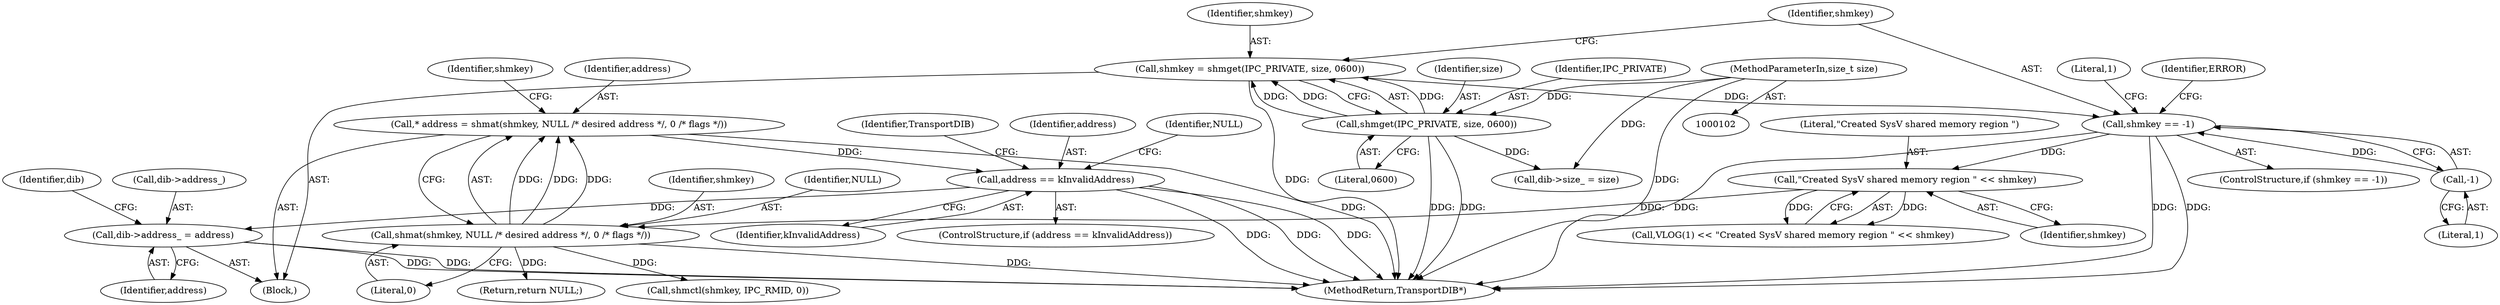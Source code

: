 digraph "0_Chrome_0bd1a6ddb5fb23dfea3e72d60e5e8df4cf5826bc_3@pointer" {
"1000149" [label="(Call,address == kInvalidAddress)"];
"1000138" [label="(Call,* address = shmat(shmkey, NULL /* desired address */, 0 /* flags */))"];
"1000140" [label="(Call,shmat(shmkey, NULL /* desired address */, 0 /* flags */))"];
"1000134" [label="(Call,\"Created SysV shared memory region \" << shmkey)"];
"1000114" [label="(Call,shmkey == -1)"];
"1000107" [label="(Call,shmkey = shmget(IPC_PRIVATE, size, 0600))"];
"1000109" [label="(Call,shmget(IPC_PRIVATE, size, 0600))"];
"1000103" [label="(MethodParameterIn,size_t size)"];
"1000116" [label="(Call,-1)"];
"1000162" [label="(Call,dib->address_ = address)"];
"1000139" [label="(Identifier,address)"];
"1000166" [label="(Identifier,address)"];
"1000151" [label="(Identifier,kInvalidAddress)"];
"1000143" [label="(Literal,0)"];
"1000167" [label="(Call,dib->size_ = size)"];
"1000111" [label="(Identifier,size)"];
"1000141" [label="(Identifier,shmkey)"];
"1000109" [label="(Call,shmget(IPC_PRIVATE, size, 0600))"];
"1000140" [label="(Call,shmat(shmkey, NULL /* desired address */, 0 /* flags */))"];
"1000117" [label="(Literal,1)"];
"1000110" [label="(Identifier,IPC_PRIVATE)"];
"1000113" [label="(ControlStructure,if (shmkey == -1))"];
"1000142" [label="(Identifier,NULL)"];
"1000136" [label="(Identifier,shmkey)"];
"1000148" [label="(ControlStructure,if (address == kInvalidAddress))"];
"1000138" [label="(Call,* address = shmat(shmkey, NULL /* desired address */, 0 /* flags */))"];
"1000135" [label="(Literal,\"Created SysV shared memory region \")"];
"1000108" [label="(Identifier,shmkey)"];
"1000169" [label="(Identifier,dib)"];
"1000153" [label="(Identifier,NULL)"];
"1000133" [label="(Literal,1)"];
"1000131" [label="(Call,VLOG(1) << \"Created SysV shared memory region \" << shmkey)"];
"1000107" [label="(Call,shmkey = shmget(IPC_PRIVATE, size, 0600))"];
"1000162" [label="(Call,dib->address_ = address)"];
"1000112" [label="(Literal,0600)"];
"1000103" [label="(MethodParameterIn,size_t size)"];
"1000163" [label="(Call,dib->address_)"];
"1000149" [label="(Call,address == kInvalidAddress)"];
"1000116" [label="(Call,-1)"];
"1000154" [label="(Identifier,TransportDIB)"];
"1000115" [label="(Identifier,shmkey)"];
"1000134" [label="(Call,\"Created SysV shared memory region \" << shmkey)"];
"1000174" [label="(MethodReturn,TransportDIB*)"];
"1000152" [label="(Return,return NULL;)"];
"1000114" [label="(Call,shmkey == -1)"];
"1000145" [label="(Identifier,shmkey)"];
"1000150" [label="(Identifier,address)"];
"1000105" [label="(Block,)"];
"1000121" [label="(Identifier,ERROR)"];
"1000144" [label="(Call,shmctl(shmkey, IPC_RMID, 0))"];
"1000149" -> "1000148"  [label="AST: "];
"1000149" -> "1000151"  [label="CFG: "];
"1000150" -> "1000149"  [label="AST: "];
"1000151" -> "1000149"  [label="AST: "];
"1000153" -> "1000149"  [label="CFG: "];
"1000154" -> "1000149"  [label="CFG: "];
"1000149" -> "1000174"  [label="DDG: "];
"1000149" -> "1000174"  [label="DDG: "];
"1000149" -> "1000174"  [label="DDG: "];
"1000138" -> "1000149"  [label="DDG: "];
"1000149" -> "1000162"  [label="DDG: "];
"1000138" -> "1000105"  [label="AST: "];
"1000138" -> "1000140"  [label="CFG: "];
"1000139" -> "1000138"  [label="AST: "];
"1000140" -> "1000138"  [label="AST: "];
"1000145" -> "1000138"  [label="CFG: "];
"1000138" -> "1000174"  [label="DDG: "];
"1000140" -> "1000138"  [label="DDG: "];
"1000140" -> "1000138"  [label="DDG: "];
"1000140" -> "1000138"  [label="DDG: "];
"1000140" -> "1000143"  [label="CFG: "];
"1000141" -> "1000140"  [label="AST: "];
"1000142" -> "1000140"  [label="AST: "];
"1000143" -> "1000140"  [label="AST: "];
"1000140" -> "1000174"  [label="DDG: "];
"1000134" -> "1000140"  [label="DDG: "];
"1000140" -> "1000144"  [label="DDG: "];
"1000140" -> "1000152"  [label="DDG: "];
"1000134" -> "1000131"  [label="AST: "];
"1000134" -> "1000136"  [label="CFG: "];
"1000135" -> "1000134"  [label="AST: "];
"1000136" -> "1000134"  [label="AST: "];
"1000131" -> "1000134"  [label="CFG: "];
"1000134" -> "1000131"  [label="DDG: "];
"1000134" -> "1000131"  [label="DDG: "];
"1000114" -> "1000134"  [label="DDG: "];
"1000114" -> "1000113"  [label="AST: "];
"1000114" -> "1000116"  [label="CFG: "];
"1000115" -> "1000114"  [label="AST: "];
"1000116" -> "1000114"  [label="AST: "];
"1000121" -> "1000114"  [label="CFG: "];
"1000133" -> "1000114"  [label="CFG: "];
"1000114" -> "1000174"  [label="DDG: "];
"1000114" -> "1000174"  [label="DDG: "];
"1000114" -> "1000174"  [label="DDG: "];
"1000107" -> "1000114"  [label="DDG: "];
"1000116" -> "1000114"  [label="DDG: "];
"1000107" -> "1000105"  [label="AST: "];
"1000107" -> "1000109"  [label="CFG: "];
"1000108" -> "1000107"  [label="AST: "];
"1000109" -> "1000107"  [label="AST: "];
"1000115" -> "1000107"  [label="CFG: "];
"1000107" -> "1000174"  [label="DDG: "];
"1000109" -> "1000107"  [label="DDG: "];
"1000109" -> "1000107"  [label="DDG: "];
"1000109" -> "1000107"  [label="DDG: "];
"1000109" -> "1000112"  [label="CFG: "];
"1000110" -> "1000109"  [label="AST: "];
"1000111" -> "1000109"  [label="AST: "];
"1000112" -> "1000109"  [label="AST: "];
"1000109" -> "1000174"  [label="DDG: "];
"1000109" -> "1000174"  [label="DDG: "];
"1000103" -> "1000109"  [label="DDG: "];
"1000109" -> "1000167"  [label="DDG: "];
"1000103" -> "1000102"  [label="AST: "];
"1000103" -> "1000174"  [label="DDG: "];
"1000103" -> "1000167"  [label="DDG: "];
"1000116" -> "1000117"  [label="CFG: "];
"1000117" -> "1000116"  [label="AST: "];
"1000162" -> "1000105"  [label="AST: "];
"1000162" -> "1000166"  [label="CFG: "];
"1000163" -> "1000162"  [label="AST: "];
"1000166" -> "1000162"  [label="AST: "];
"1000169" -> "1000162"  [label="CFG: "];
"1000162" -> "1000174"  [label="DDG: "];
"1000162" -> "1000174"  [label="DDG: "];
}
